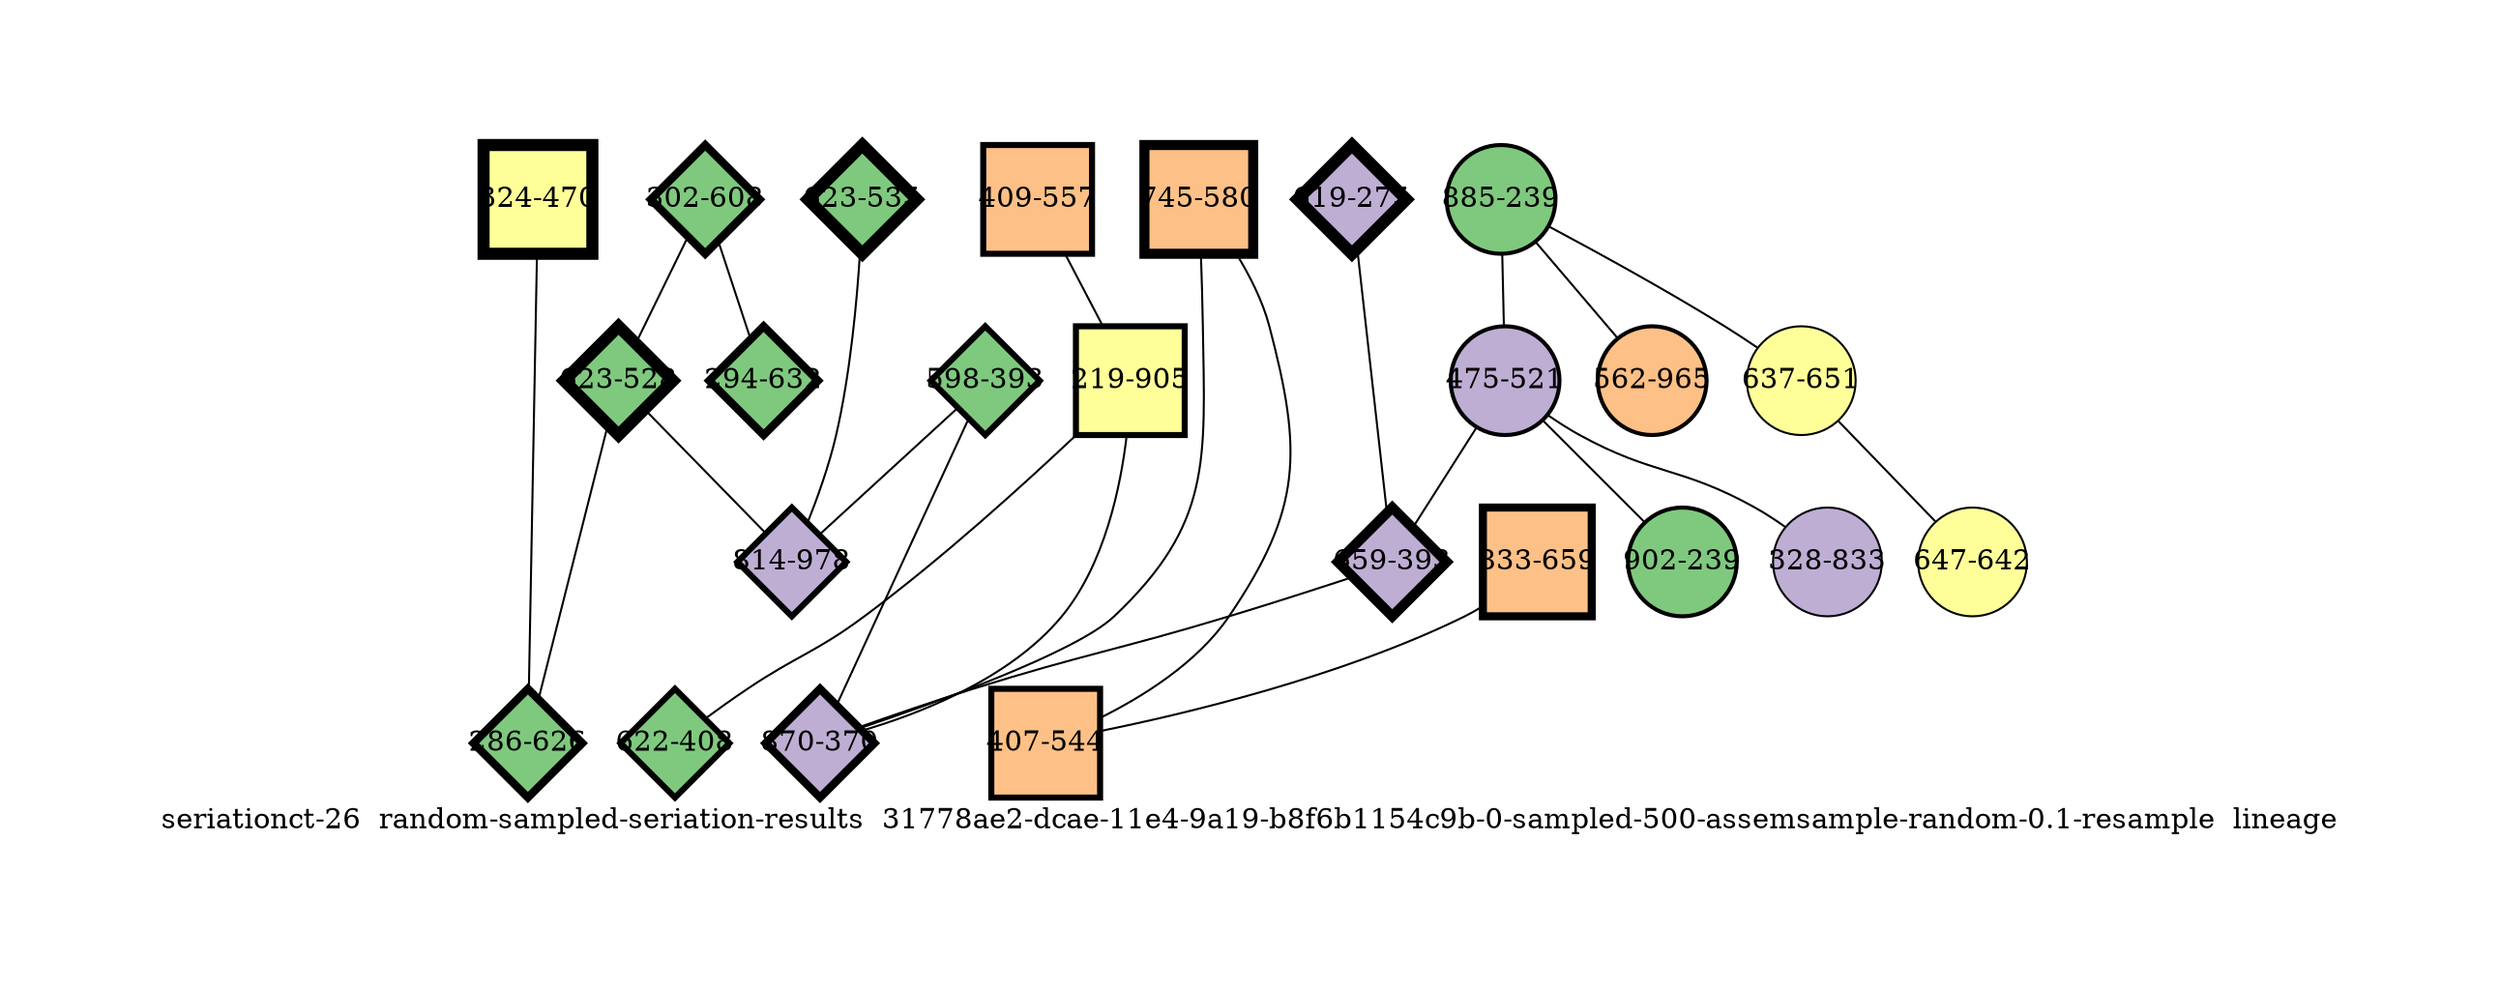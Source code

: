 strict graph "seriationct-26  random-sampled-seriation-results  31778ae2-dcae-11e4-9a19-b8f6b1154c9b-0-sampled-500-assemsample-random-0.1-resample  lineage" {
labelloc=b;
ratio=auto;
pad="1.0";
label="seriationct-26  random-sampled-seriation-results  31778ae2-dcae-11e4-9a19-b8f6b1154c9b-0-sampled-500-assemsample-random-0.1-resample  lineage";
node [width="0.75", style=filled, fixedsize=true, height="0.75", shape=circle, label=""];
0 [xCoordinate="275.0", appears_in_slice=6, yCoordinate="619.0", colorscheme=accent6, lineage_id=2, short_label="619-275", label="619-275", shape=diamond, cluster_id=1, fillcolor=2, size="500.0", id=0, penwidth="6.0"];
1 [xCoordinate="239.0", appears_in_slice=2, yCoordinate="885.0", colorscheme=accent6, lineage_id=0, short_label="885-239", label="885-239", shape=circle, cluster_id=0, fillcolor=1, size="500.0", id=1, penwidth="2.0"];
2 [xCoordinate="393.0", appears_in_slice=3, yCoordinate="598.0", colorscheme=accent6, lineage_id=2, short_label="598-393", label="598-393", shape=diamond, cluster_id=0, fillcolor=1, size="500.0", id=2, penwidth="3.0"];
3 [xCoordinate="557.0", appears_in_slice=3, yCoordinate="409.0", colorscheme=accent6, lineage_id=1, short_label="409-557", label="409-557", shape=square, cluster_id=2, fillcolor=3, size="500.0", id=3, penwidth="3.0"];
4 [xCoordinate="608.0", appears_in_slice=4, yCoordinate="302.0", colorscheme=accent6, lineage_id=2, short_label="302-608", label="302-608", shape=diamond, cluster_id=0, fillcolor=1, size="500.0", id=4, penwidth="4.0"];
5 [xCoordinate="528.0", appears_in_slice=6, yCoordinate="623.0", colorscheme=accent6, lineage_id=2, short_label="623-528", label="623-528", shape=diamond, cluster_id=0, fillcolor=1, size="500.0", id=5, penwidth="6.0"];
6 [xCoordinate="470.0", appears_in_slice=6, yCoordinate="324.0", colorscheme=accent6, lineage_id=1, short_label="324-470", label="324-470", shape=square, cluster_id=3, fillcolor=4, size="500.0", id=6, penwidth="6.0"];
7 [xCoordinate="905.0", appears_in_slice=3, yCoordinate="219.0", colorscheme=accent6, lineage_id=1, short_label="219-905", label="219-905", shape=square, cluster_id=3, fillcolor=4, size="500.0", id=8, penwidth="3.0"];
8 [xCoordinate="521.0", appears_in_slice=2, yCoordinate="475.0", colorscheme=accent6, lineage_id=0, short_label="475-521", label="475-521", shape=circle, cluster_id=1, fillcolor=2, size="500.0", id=9, penwidth="2.0"];
9 [xCoordinate="580.0", appears_in_slice=5, yCoordinate="745.0", colorscheme=accent6, lineage_id=1, short_label="745-580", label="745-580", shape=square, cluster_id=2, fillcolor=3, size="500.0", id=10, penwidth="5.0"];
10 [xCoordinate="659.0", appears_in_slice=4, yCoordinate="833.0", colorscheme=accent6, lineage_id=1, short_label="833-659", label="833-659", shape=square, cluster_id=2, fillcolor=3, size="500.0", id=11, penwidth="4.0"];
11 [xCoordinate="239.0", appears_in_slice=2, yCoordinate="902.0", colorscheme=accent6, lineage_id=0, short_label="902-239", label="902-239", shape=circle, cluster_id=0, fillcolor=1, size="500.0", id=12, penwidth="2.0"];
12 [xCoordinate="393.0", appears_in_slice=5, yCoordinate="659.0", colorscheme=accent6, lineage_id=2, short_label="659-393", label="659-393", shape=diamond, cluster_id=1, fillcolor=2, size="500.0", id=13, penwidth="5.0"];
13 [xCoordinate="632.0", appears_in_slice=4, yCoordinate="294.0", colorscheme=accent6, lineage_id=2, short_label="294-632", label="294-632", shape=diamond, cluster_id=0, fillcolor=1, size="500.0", id=14, penwidth="4.0"];
14 [xCoordinate="370.0", appears_in_slice=4, yCoordinate="870.0", colorscheme=accent6, lineage_id=2, short_label="870-370", label="870-370", shape=diamond, cluster_id=1, fillcolor=2, size="500.0", id=15, penwidth="4.0"];
15 [xCoordinate="535.0", appears_in_slice=6, yCoordinate="623.0", colorscheme=accent6, lineage_id=2, short_label="623-535", label="623-535", shape=diamond, cluster_id=0, fillcolor=1, size="500.0", id=16, penwidth="6.0"];
16 [xCoordinate="408.0", appears_in_slice=3, yCoordinate="622.0", colorscheme=accent6, lineage_id=2, short_label="622-408", label="622-408", shape=diamond, cluster_id=0, fillcolor=1, size="500.0", id=17, penwidth="3.0"];
17 [xCoordinate="965.0", appears_in_slice=2, yCoordinate="562.0", colorscheme=accent6, lineage_id=0, short_label="562-965", label="562-965", shape=circle, cluster_id=2, fillcolor=3, size="500.0", id=18, penwidth="2.0"];
18 [xCoordinate="978.0", appears_in_slice=3, yCoordinate="814.0", colorscheme=accent6, lineage_id=2, short_label="814-978", label="814-978", shape=diamond, cluster_id=1, fillcolor=2, size="500.0", id=7, penwidth="3.0"];
19 [xCoordinate="544.0", appears_in_slice=3, yCoordinate="407.0", colorscheme=accent6, lineage_id=1, short_label="407-544", label="407-544", shape=square, cluster_id=2, fillcolor=3, size="500.0", id=19, penwidth="3.0"];
20 [xCoordinate="651.0", appears_in_slice=1, yCoordinate="637.0", colorscheme=accent6, lineage_id=0, short_label="637-651", label="637-651", shape=circle, cluster_id=3, fillcolor=4, size="500.0", id=20, penwidth="1.0"];
21 [xCoordinate="626.0", appears_in_slice=4, yCoordinate="286.0", colorscheme=accent6, lineage_id=2, short_label="286-626", label="286-626", shape=diamond, cluster_id=0, fillcolor=1, size="500.0", id=21, penwidth="4.0"];
22 [xCoordinate="833.0", appears_in_slice=1, yCoordinate="328.0", colorscheme=accent6, lineage_id=0, short_label="328-833", label="328-833", shape=circle, cluster_id=1, fillcolor=2, size="500.0", id=22, penwidth="1.0"];
23 [xCoordinate="642.0", appears_in_slice=1, yCoordinate="647.0", colorscheme=accent6, lineage_id=0, short_label="647-642", label="647-642", shape=circle, cluster_id=3, fillcolor=4, size="500.0", id=23, penwidth="1.0"];
0 -- 12  [inverseweight="1.21682237852", weight="0.821812630713"];
1 -- 8  [inverseweight="2.04297872289", weight="0.489481358174"];
1 -- 17  [inverseweight="1.68757203977", weight="0.592567295756"];
1 -- 20  [inverseweight="1.17862262159", weight="0.848447994871"];
2 -- 18  [inverseweight="24.7536885744", weight="0.0403980197534"];
2 -- 14  [inverseweight="4.82872088867", weight="0.207094181473"];
3 -- 7  [inverseweight="19.826289643", weight="0.0504380808517"];
4 -- 5  [inverseweight="3.10949121941", weight="0.321596019876"];
4 -- 13  [inverseweight="17.8344093752", weight="0.0560713830755"];
5 -- 18  [inverseweight="6.01842048263", weight="0.166156552685"];
5 -- 21  [inverseweight="3.75992992759", weight="0.265962403358"];
6 -- 21  [inverseweight="5.13259383686", weight="0.194833262047"];
7 -- 16  [inverseweight="2.40830350267", weight="0.415230056716"];
7 -- 14  [inverseweight="1.95419876844", weight="0.51171867271"];
8 -- 11  [inverseweight="21.6777492381", weight="0.0461302503787"];
8 -- 12  [inverseweight="1.6936215704", weight="0.590450675332"];
8 -- 22  [inverseweight="1.42453033143", weight="0.701985754841"];
9 -- 19  [inverseweight="3.37760746392", weight="0.296067559858"];
9 -- 14  [inverseweight="3.36748060278", weight="0.296957909475"];
10 -- 19  [inverseweight="3.62604558502", weight="0.275782523014"];
12 -- 14  [inverseweight="3.05207309221", weight="0.327646150595"];
15 -- 18  [inverseweight="7.44364167719", weight="0.13434284499"];
20 -- 23  [inverseweight="20.480798013", weight="0.0488262224629"];
}
